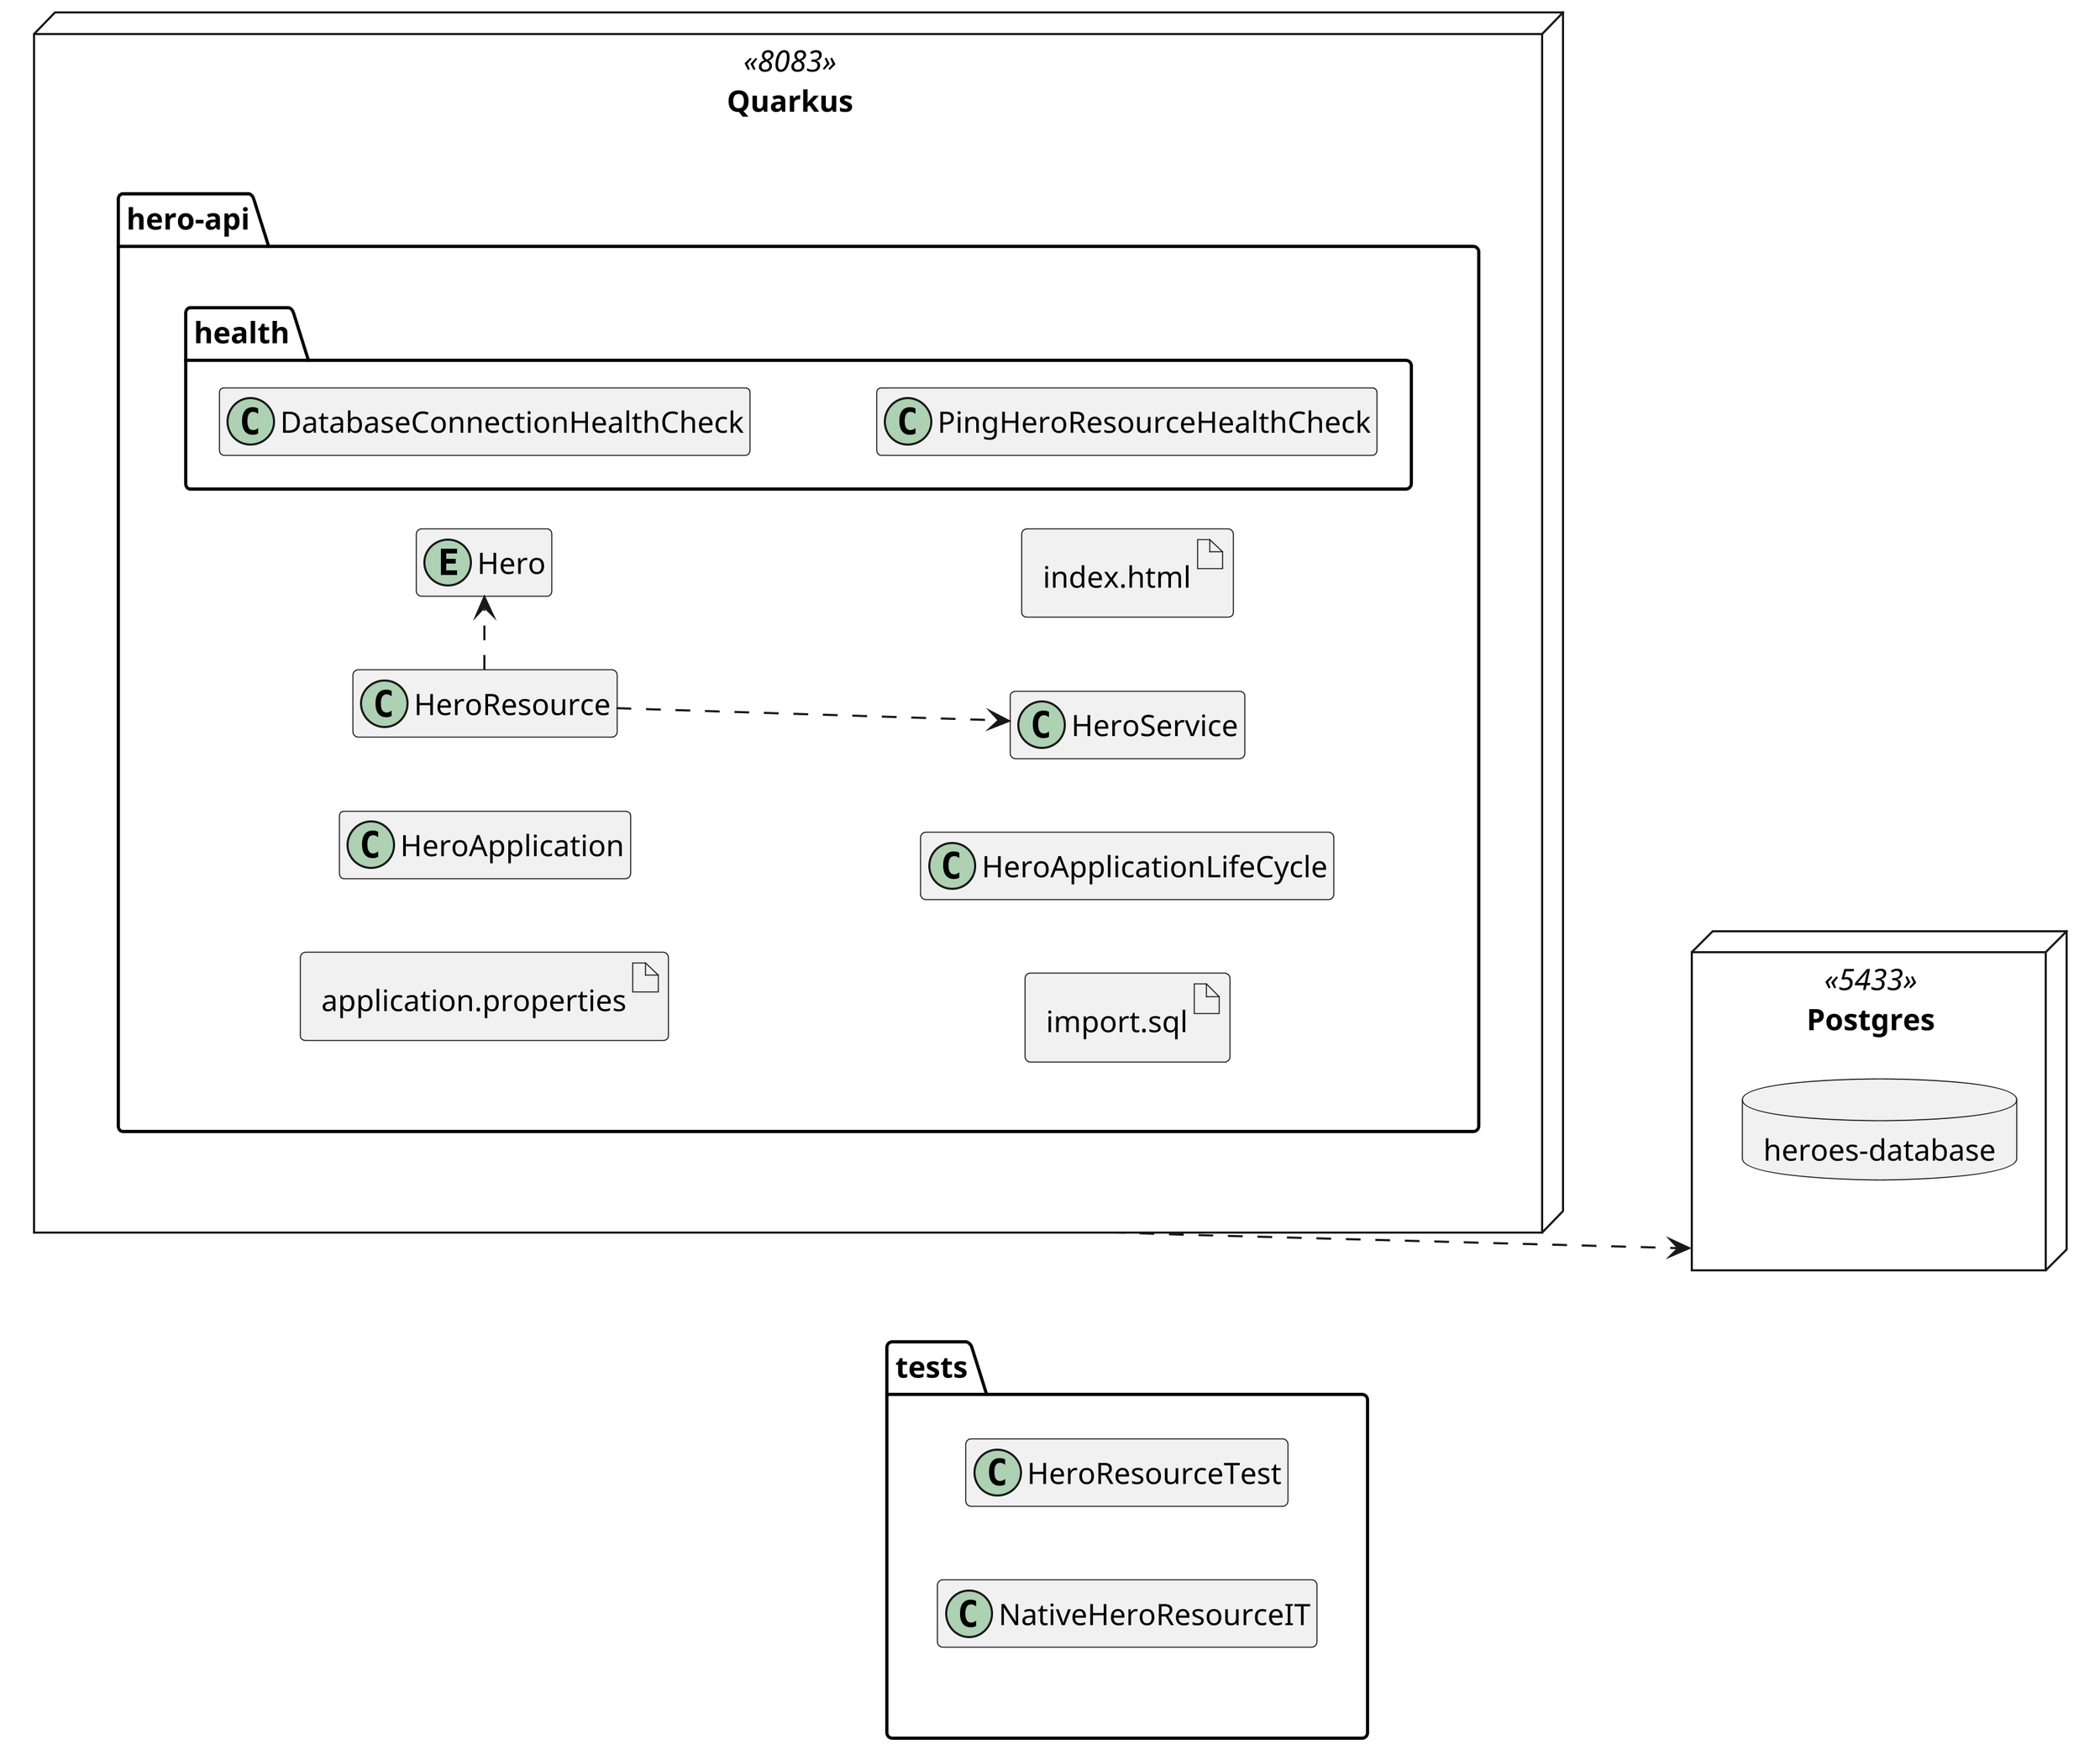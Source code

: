 @startuml
skinparam dpi 300

allow_mixing
hide empty members
left to right direction
!define exception(name) class name << (E,#FFAAAA) >>

node Postgres as postgres <<5433>> {
    database "heroes-database" as db
}

node Quarkus as quarkus <<8083>> {
    package "hero-api" as heroapi {
        entity Hero
        class HeroApplication
        class HeroApplicationLifeCycle
        class HeroResource
        class HeroService
        artifact "index<U+002E>html" as index
        artifact "application<U+002E>properties" as properties
        artifact "import<U+002E>sql" as import
        package "health" {
            class DatabaseConnectionHealthCheck
            class PingHeroResourceHealthCheck
            DatabaseConnectionHealthCheck .[hidden].> PingHeroResourceHealthCheck
        }
        HeroResource ..> HeroService
        HeroResource .> Hero
        HeroApplication .[hidden].> HeroApplicationLifeCycle
        properties .[hidden].> import
        Hero .[hidden].> index
    }
}

package "tests" as tests {
    class HeroResourceTest
    class NativeHeroResourceIT
}

quarkus ....> postgres
heroapi .[hidden].> tests

@enduml
